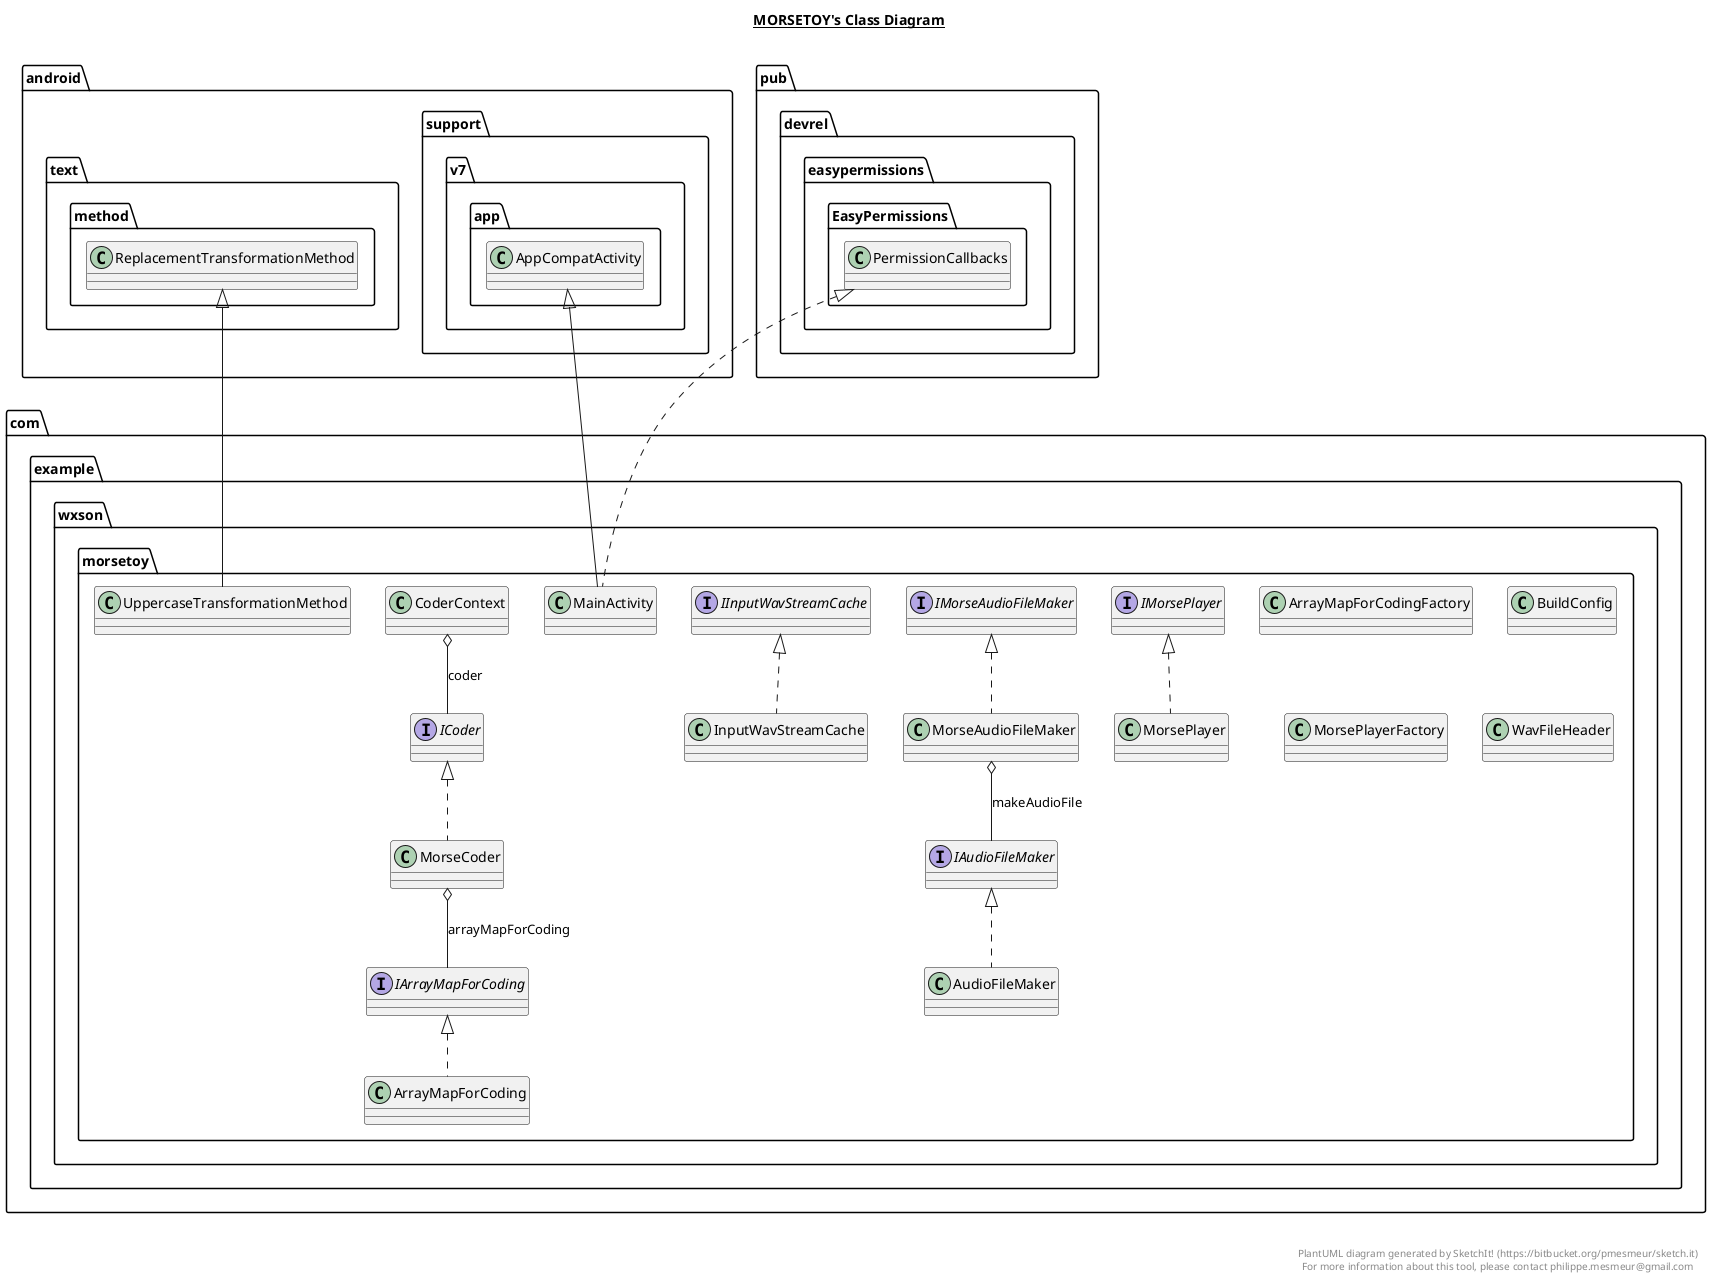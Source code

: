 @startuml

title __MORSETOY's Class Diagram__\n

  namespace com.example.wxson.morsetoy {
    class com.example.wxson.morsetoy.UppercaseTransformationMethod {
    }
  }
  

  namespace com.example.wxson.morsetoy {
    class com.example.wxson.morsetoy.ArrayMapForCoding {
    }
  }
  

  namespace com.example.wxson.morsetoy {
    class com.example.wxson.morsetoy.ArrayMapForCodingFactory {
    }
  }
  

  namespace com.example.wxson.morsetoy {
    class com.example.wxson.morsetoy.BuildConfig {
    }
  }
  

  namespace com.example.wxson.morsetoy {
    class com.example.wxson.morsetoy.CoderContext {
    }
  }
  

  namespace com.example.wxson.morsetoy {
    interface com.example.wxson.morsetoy.IArrayMapForCoding {
    }
  }
  

  namespace com.example.wxson.morsetoy {
    interface com.example.wxson.morsetoy.ICoder {
    }
  }
  

  namespace com.example.wxson.morsetoy {
    interface com.example.wxson.morsetoy.IInputWavStreamCache {
    }
  }
  

  namespace com.example.wxson.morsetoy {
    interface com.example.wxson.morsetoy.IAudioFileMaker {
    }
  }
  

  namespace com.example.wxson.morsetoy {
    interface com.example.wxson.morsetoy.IMorseAudioFileMaker {
    }
  }
  

  namespace com.example.wxson.morsetoy {
    interface com.example.wxson.morsetoy.IMorsePlayer {
    }
  }
  

  namespace com.example.wxson.morsetoy {
    class com.example.wxson.morsetoy.InputWavStreamCache {
    }
  }
  

  namespace com.example.wxson.morsetoy {
    class com.example.wxson.morsetoy.MainActivity {
    }
  }
  

  namespace com.example.wxson.morsetoy {
    class com.example.wxson.morsetoy.AudioFileMaker {
    }
  }
  

  namespace com.example.wxson.morsetoy {
    class com.example.wxson.morsetoy.MorseAudioFileMaker {
    }
  }
  

  namespace com.example.wxson.morsetoy {
    class com.example.wxson.morsetoy.MorseCoder {
    }
  }
  

  namespace com.example.wxson.morsetoy {
    class com.example.wxson.morsetoy.MorsePlayer {
    }
  }
  

  namespace com.example.wxson.morsetoy {
    class com.example.wxson.morsetoy.MorsePlayerFactory {
    }
  }
  

  namespace com.example.wxson.morsetoy {
    class com.example.wxson.morsetoy.WavFileHeader {
    }
  }
  

  com.example.wxson.morsetoy.UppercaseTransformationMethod -up-|> android.text.method.ReplacementTransformationMethod
  com.example.wxson.morsetoy.ArrayMapForCoding .up.|> com.example.wxson.morsetoy.IArrayMapForCoding
  com.example.wxson.morsetoy.CoderContext o-- com.example.wxson.morsetoy.ICoder : coder
  com.example.wxson.morsetoy.InputWavStreamCache .up.|> com.example.wxson.morsetoy.IInputWavStreamCache
  com.example.wxson.morsetoy.MainActivity .up.|> pub.devrel.easypermissions.EasyPermissions.PermissionCallbacks
  com.example.wxson.morsetoy.MainActivity -up-|> android.support.v7.app.AppCompatActivity
  com.example.wxson.morsetoy.AudioFileMaker .up.|> com.example.wxson.morsetoy.IAudioFileMaker
  com.example.wxson.morsetoy.MorseAudioFileMaker .up.|> com.example.wxson.morsetoy.IMorseAudioFileMaker
  com.example.wxson.morsetoy.MorseAudioFileMaker o-- com.example.wxson.morsetoy.IAudioFileMaker : makeAudioFile
  com.example.wxson.morsetoy.MorseCoder .up.|> com.example.wxson.morsetoy.ICoder
  com.example.wxson.morsetoy.MorseCoder o-- com.example.wxson.morsetoy.IArrayMapForCoding : arrayMapForCoding
  com.example.wxson.morsetoy.MorsePlayer .up.|> com.example.wxson.morsetoy.IMorsePlayer


right footer


PlantUML diagram generated by SketchIt! (https://bitbucket.org/pmesmeur/sketch.it)
For more information about this tool, please contact philippe.mesmeur@gmail.com
endfooter

@enduml
